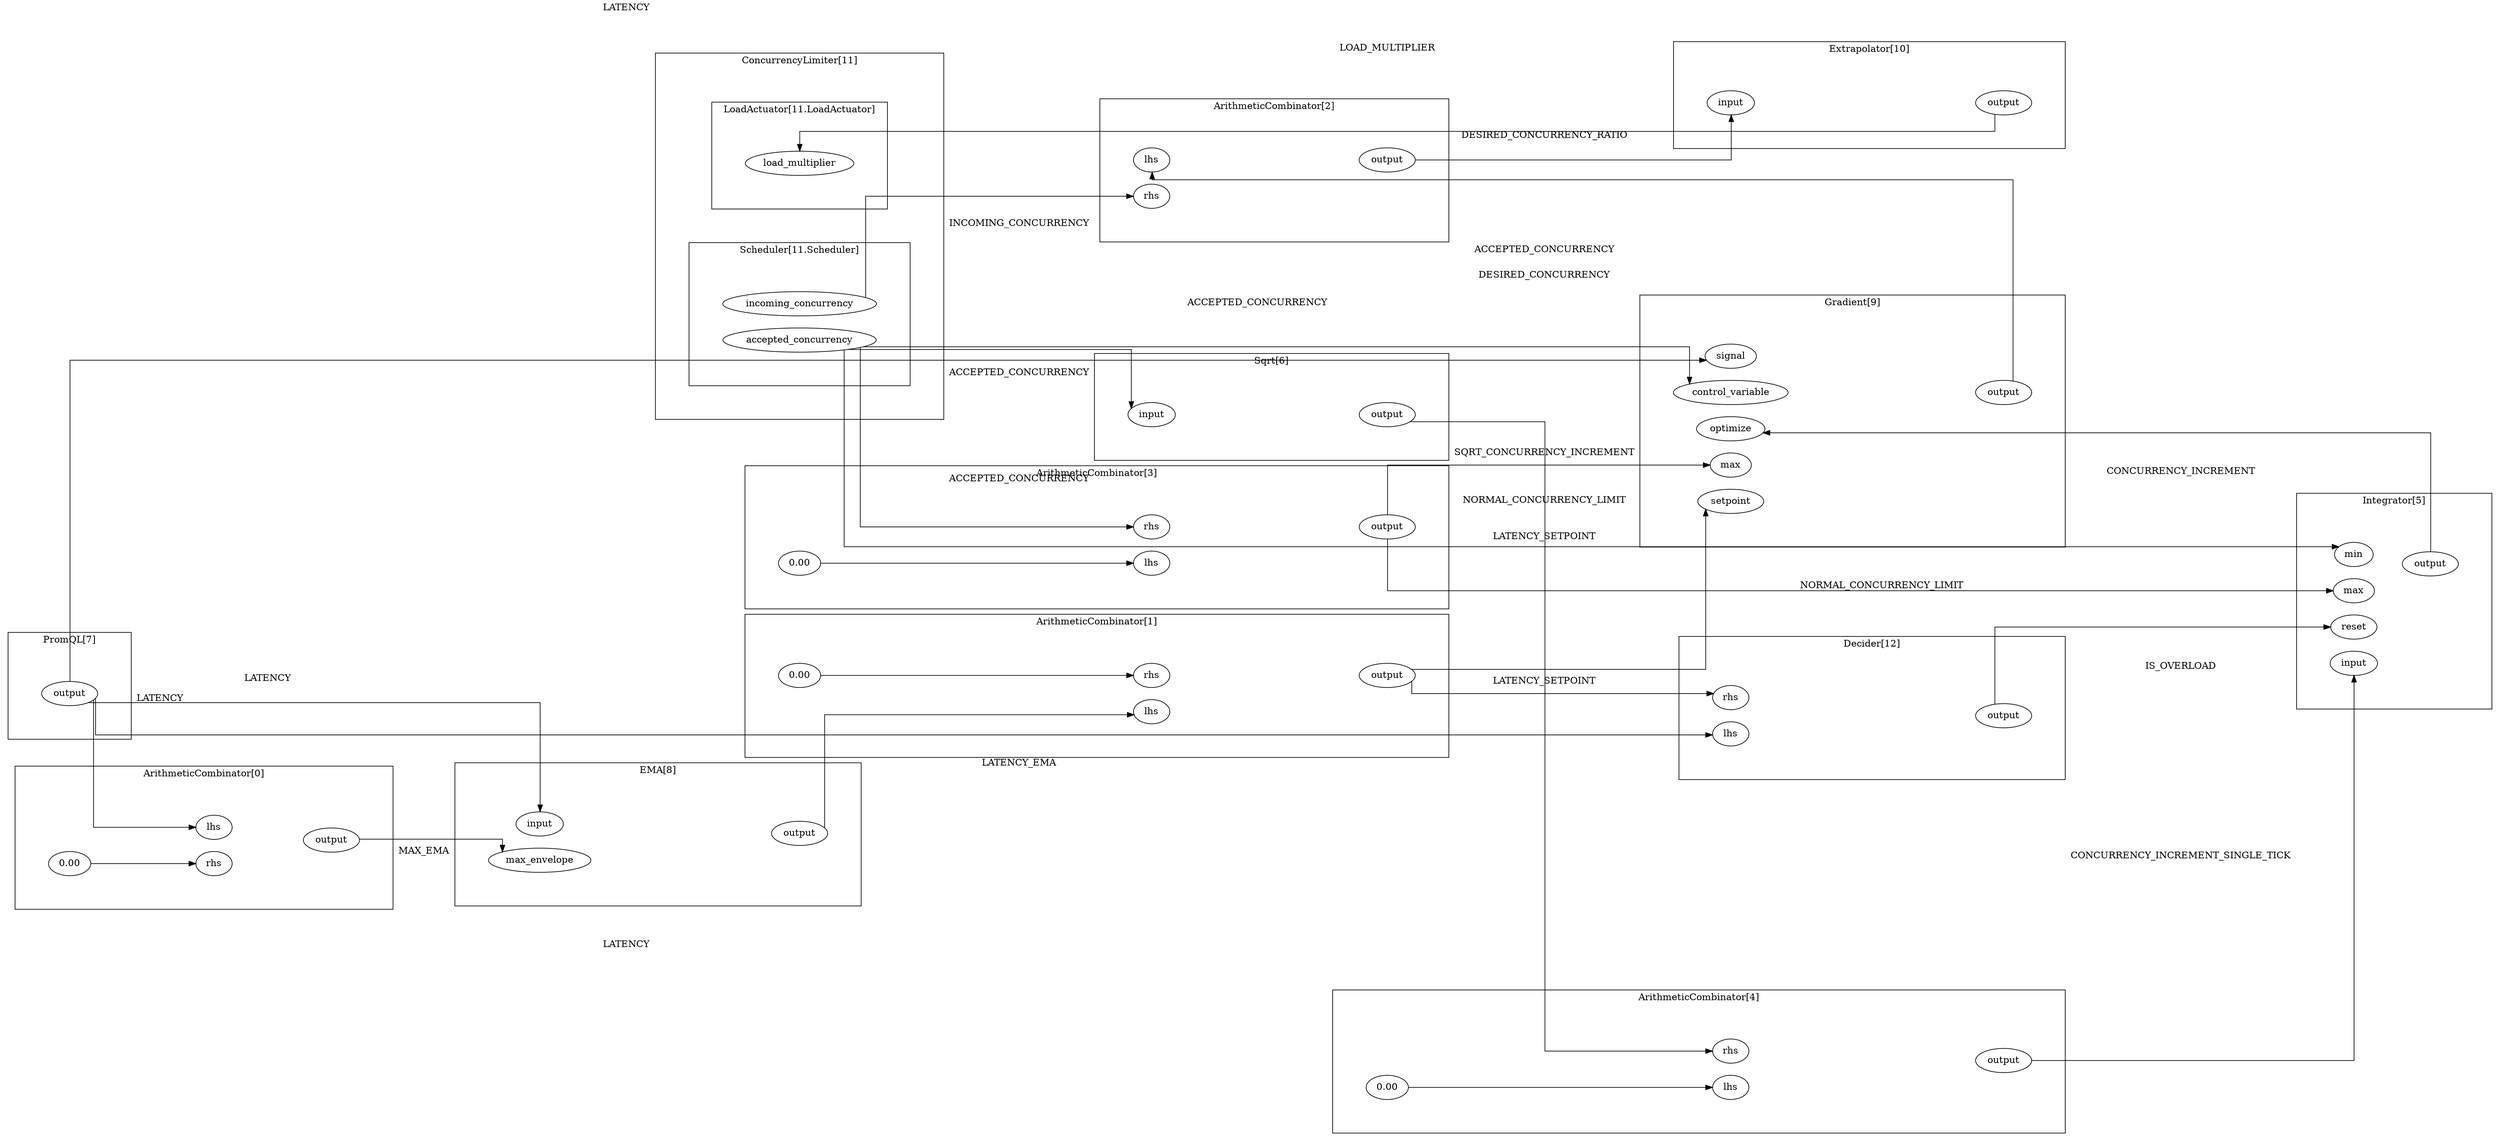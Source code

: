 digraph  {
	subgraph cluster_s1 {
		label="ArithmeticCombinator[0]";margin="50.0";
		n3[label="0.00"];
		n4[label="lhs"];
		n5[label="output"];
		n2[label="rhs"];
		n3->n2;
		n4->n5[style="invis"];
		{rank=same; n2;n4;};
		{rank=same; n5;};
		
	}
	subgraph cluster_s6 {
		label="ArithmeticCombinator[1]";margin="50.0";
		n9[label="0.00"];
		n7[label="lhs"];
		n10[label="output"];
		n8[label="rhs"];
		n9->n8;
		n8->n10[style="invis"];
		{rank=same; n7;n8;};
		{rank=same; n10;};
		
	}
	subgraph cluster_s11 {
		label="ArithmeticCombinator[2]";margin="50.0";
		n13[label="lhs"];
		n14[label="output"];
		n12[label="rhs"];
		n13->n14[style="invis"];
		{rank=same; n12;n13;};
		{rank=same; n14;};
		
	}
	subgraph cluster_s15 {
		label="ArithmeticCombinator[3]";margin="50.0";
		n17[label="0.00"];
		n16[label="lhs"];
		n19[label="output"];
		n18[label="rhs"];
		n17->n16;
		n18->n19[style="invis"];
		{rank=same; n16;n18;};
		{rank=same; n19;};
		
	}
	subgraph cluster_s20 {
		label="ArithmeticCombinator[4]";margin="50.0";
		n23[label="0.00"];
		n22[label="lhs"];
		n24[label="output"];
		n21[label="rhs"];
		n23->n22;
		n22->n24[style="invis"];
		{rank=same; n21;n22;};
		{rank=same; n24;};
		
	}
	subgraph cluster_s50 {
		subgraph cluster_s54 {
			label="LoadActuator[11.LoadActuator]";margin="50.0";
			n55[label="load_multiplier"];
			{rank=same; n55;};
			
		}
		subgraph cluster_s51 {
			label="Scheduler[11.Scheduler]";margin="50.0";
			n52[label="accepted_concurrency"];
			n53[label="incoming_concurrency"];
			{rank=same; n52;n53;};
			
		}
		label="ConcurrencyLimiter[11]";margin="50.0";
		
	}
	subgraph cluster_s56 {
		label="Decider[12]";margin="50.0";
		n58[label="lhs"];
		n59[label="output"];
		n57[label="rhs"];
		n58->n59[style="invis"];
		{rank=same; n57;n58;};
		{rank=same; n59;};
		
	}
	subgraph cluster_s36 {
		label="EMA[8]";margin="50.0";
		n37[label="input"];
		n38[label="max_envelope"];
		n39[label="output"];
		n38->n39[style="invis"];
		{rank=same; n37;n38;};
		{rank=same; n39;};
		
	}
	subgraph cluster_s47 {
		label="Extrapolator[10]";margin="50.0";
		n48[label="input"];
		n49[label="output"];
		n48->n49[style="invis"];
		{rank=same; n48;};
		{rank=same; n49;};
		
	}
	subgraph cluster_s40 {
		label="Gradient[9]";margin="50.0";
		n42[label="control_variable"];
		n41[label="max"];
		n45[label="optimize"];
		n46[label="output"];
		n44[label="setpoint"];
		n43[label="signal"];
		n45->n46[style="invis"];
		{rank=same; n41;n42;n43;n44;n45;};
		{rank=same; n46;};
		
	}
	subgraph cluster_s25 {
		label="Integrator[5]";margin="50.0";
		n26[label="input"];
		n29[label="max"];
		n28[label="min"];
		n30[label="output"];
		n27[label="reset"];
		n29->n30[style="invis"];
		{rank=same; n26;n27;n28;n29;};
		{rank=same; n30;};
		
	}
	subgraph cluster_s34 {
		label="PromQL[7]";margin="50.0";
		n35[label="output"];
		{rank=same; n35;};
		
	}
	subgraph cluster_s31 {
		label="Sqrt[6]";margin="50.0";
		n32[label="input"];
		n33[label="output"];
		n32->n33[style="invis"];
		{rank=same; n33;};
		{rank=same; n32;};
		
	}
	rankdir="LR";splines="ortho";
	n52->n18[label="ACCEPTED_CONCURRENCY"];
	n52->n28[label="ACCEPTED_CONCURRENCY"];
	n52->n32[label="ACCEPTED_CONCURRENCY"];
	n52->n42[label="ACCEPTED_CONCURRENCY"];
	n53->n12[label="INCOMING_CONCURRENCY"];
	n5->n38[label="MAX_EMA"];
	n39->n7[label="LATENCY_EMA"];
	n10->n44[label="LATENCY_SETPOINT"];
	n10->n57[label="LATENCY_SETPOINT"];
	n14->n48[label="DESIRED_CONCURRENCY_RATIO"];
	n33->n21[label="SQRT_CONCURRENCY_INCREMENT"];
	n35->n4[label="LATENCY"];
	n35->n37[label="LATENCY"];
	n35->n43[label="LATENCY"];
	n35->n58[label="LATENCY"];
	n49->n55[label="LOAD_MULTIPLIER"];
	n59->n27[label="IS_OVERLOAD"];
	n24->n26[label="CONCURRENCY_INCREMENT_SINGLE_TICK"];
	n30->n45[label="CONCURRENCY_INCREMENT"];
	n19->n29[label="NORMAL_CONCURRENCY_LIMIT"];
	n19->n41[label="NORMAL_CONCURRENCY_LIMIT"];
	n46->n13[label="DESIRED_CONCURRENCY"];
	
}
